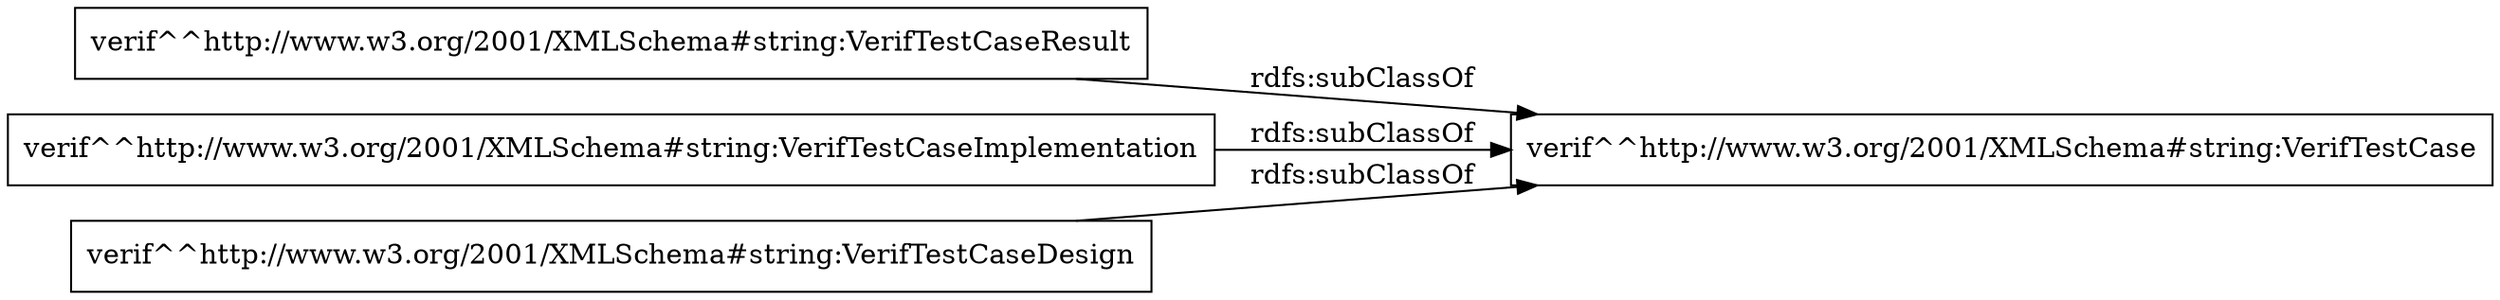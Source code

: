 digraph ar2dtool_diagram { 
rankdir=LR;
size="1000"
node [shape = rectangle, color="black"]; "verif^^http://www.w3.org/2001/XMLSchema#string:VerifTestCaseResult" "verif^^http://www.w3.org/2001/XMLSchema#string:VerifTestCaseImplementation" "verif^^http://www.w3.org/2001/XMLSchema#string:VerifTestCaseDesign" "verif^^http://www.w3.org/2001/XMLSchema#string:VerifTestCase" ; /*classes style*/
	"verif^^http://www.w3.org/2001/XMLSchema#string:VerifTestCaseImplementation" -> "verif^^http://www.w3.org/2001/XMLSchema#string:VerifTestCase" [ label = "rdfs:subClassOf" ];
	"verif^^http://www.w3.org/2001/XMLSchema#string:VerifTestCaseResult" -> "verif^^http://www.w3.org/2001/XMLSchema#string:VerifTestCase" [ label = "rdfs:subClassOf" ];
	"verif^^http://www.w3.org/2001/XMLSchema#string:VerifTestCaseDesign" -> "verif^^http://www.w3.org/2001/XMLSchema#string:VerifTestCase" [ label = "rdfs:subClassOf" ];

}
